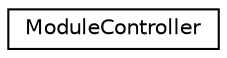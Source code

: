 digraph G
{
  edge [fontname="Helvetica",fontsize="10",labelfontname="Helvetica",labelfontsize="10"];
  node [fontname="Helvetica",fontsize="10",shape=record];
  rankdir=LR;
  Node1 [label="ModuleController",height=0.2,width=0.4,color="black", fillcolor="white", style="filled",URL="$class_module_controller.html"];
}
